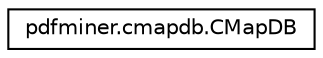 digraph "Graphical Class Hierarchy"
{
 // LATEX_PDF_SIZE
  edge [fontname="Helvetica",fontsize="10",labelfontname="Helvetica",labelfontsize="10"];
  node [fontname="Helvetica",fontsize="10",shape=record];
  rankdir="LR";
  Node0 [label="pdfminer.cmapdb.CMapDB",height=0.2,width=0.4,color="black", fillcolor="white", style="filled",URL="$classpdfminer_1_1cmapdb_1_1CMapDB.html",tooltip=" "];
}
